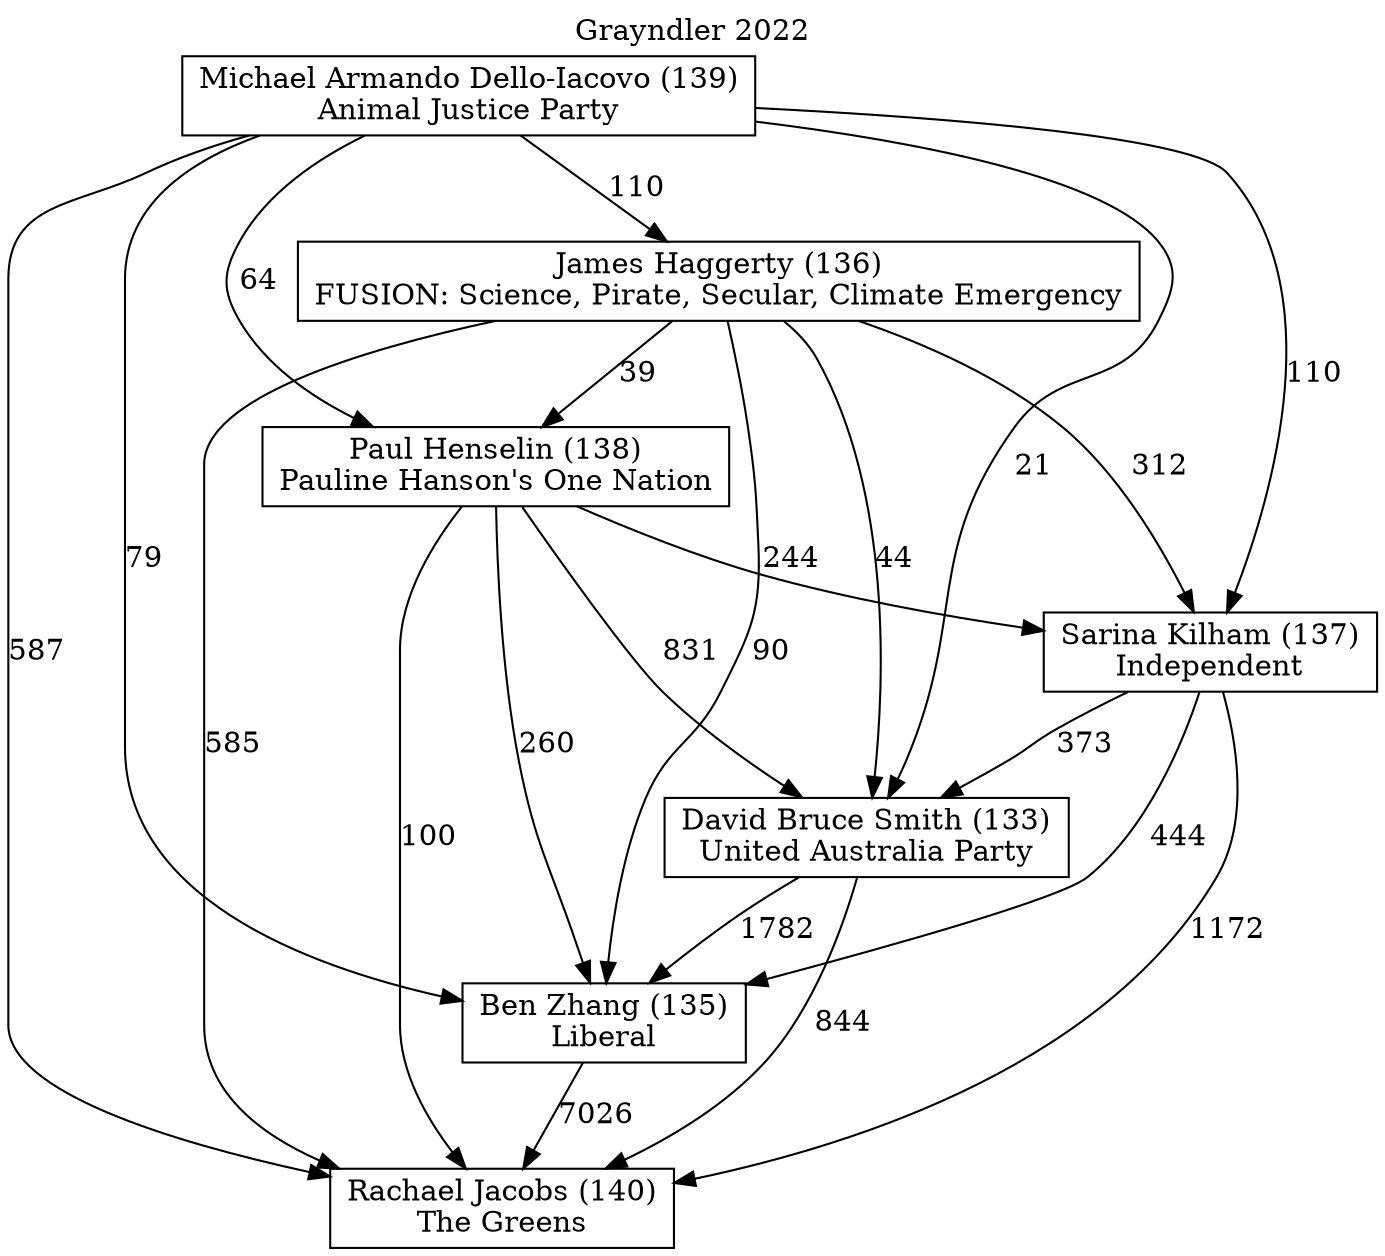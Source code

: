 // House preference flow
digraph "Rachael Jacobs (140)_Grayndler_2022" {
	graph [label="Grayndler 2022" labelloc=t mclimit=10]
	node [shape=box]
	"Rachael Jacobs (140)" [label="Rachael Jacobs (140)
The Greens"]
	"Ben Zhang (135)" [label="Ben Zhang (135)
Liberal"]
	"David Bruce Smith (133)" [label="David Bruce Smith (133)
United Australia Party"]
	"Sarina Kilham (137)" [label="Sarina Kilham (137)
Independent"]
	"Paul Henselin (138)" [label="Paul Henselin (138)
Pauline Hanson's One Nation"]
	"James Haggerty (136)" [label="James Haggerty (136)
FUSION: Science, Pirate, Secular, Climate Emergency"]
	"Michael Armando Dello-Iacovo (139)" [label="Michael Armando Dello-Iacovo (139)
Animal Justice Party"]
	"Rachael Jacobs (140)" [label="Rachael Jacobs (140)
The Greens"]
	"David Bruce Smith (133)" [label="David Bruce Smith (133)
United Australia Party"]
	"Sarina Kilham (137)" [label="Sarina Kilham (137)
Independent"]
	"Paul Henselin (138)" [label="Paul Henselin (138)
Pauline Hanson's One Nation"]
	"James Haggerty (136)" [label="James Haggerty (136)
FUSION: Science, Pirate, Secular, Climate Emergency"]
	"Michael Armando Dello-Iacovo (139)" [label="Michael Armando Dello-Iacovo (139)
Animal Justice Party"]
	"Rachael Jacobs (140)" [label="Rachael Jacobs (140)
The Greens"]
	"Sarina Kilham (137)" [label="Sarina Kilham (137)
Independent"]
	"Paul Henselin (138)" [label="Paul Henselin (138)
Pauline Hanson's One Nation"]
	"James Haggerty (136)" [label="James Haggerty (136)
FUSION: Science, Pirate, Secular, Climate Emergency"]
	"Michael Armando Dello-Iacovo (139)" [label="Michael Armando Dello-Iacovo (139)
Animal Justice Party"]
	"Rachael Jacobs (140)" [label="Rachael Jacobs (140)
The Greens"]
	"Paul Henselin (138)" [label="Paul Henselin (138)
Pauline Hanson's One Nation"]
	"James Haggerty (136)" [label="James Haggerty (136)
FUSION: Science, Pirate, Secular, Climate Emergency"]
	"Michael Armando Dello-Iacovo (139)" [label="Michael Armando Dello-Iacovo (139)
Animal Justice Party"]
	"Rachael Jacobs (140)" [label="Rachael Jacobs (140)
The Greens"]
	"James Haggerty (136)" [label="James Haggerty (136)
FUSION: Science, Pirate, Secular, Climate Emergency"]
	"Michael Armando Dello-Iacovo (139)" [label="Michael Armando Dello-Iacovo (139)
Animal Justice Party"]
	"Rachael Jacobs (140)" [label="Rachael Jacobs (140)
The Greens"]
	"Michael Armando Dello-Iacovo (139)" [label="Michael Armando Dello-Iacovo (139)
Animal Justice Party"]
	"Michael Armando Dello-Iacovo (139)" [label="Michael Armando Dello-Iacovo (139)
Animal Justice Party"]
	"James Haggerty (136)" [label="James Haggerty (136)
FUSION: Science, Pirate, Secular, Climate Emergency"]
	"Michael Armando Dello-Iacovo (139)" [label="Michael Armando Dello-Iacovo (139)
Animal Justice Party"]
	"Michael Armando Dello-Iacovo (139)" [label="Michael Armando Dello-Iacovo (139)
Animal Justice Party"]
	"Paul Henselin (138)" [label="Paul Henselin (138)
Pauline Hanson's One Nation"]
	"James Haggerty (136)" [label="James Haggerty (136)
FUSION: Science, Pirate, Secular, Climate Emergency"]
	"Michael Armando Dello-Iacovo (139)" [label="Michael Armando Dello-Iacovo (139)
Animal Justice Party"]
	"Paul Henselin (138)" [label="Paul Henselin (138)
Pauline Hanson's One Nation"]
	"Michael Armando Dello-Iacovo (139)" [label="Michael Armando Dello-Iacovo (139)
Animal Justice Party"]
	"Michael Armando Dello-Iacovo (139)" [label="Michael Armando Dello-Iacovo (139)
Animal Justice Party"]
	"James Haggerty (136)" [label="James Haggerty (136)
FUSION: Science, Pirate, Secular, Climate Emergency"]
	"Michael Armando Dello-Iacovo (139)" [label="Michael Armando Dello-Iacovo (139)
Animal Justice Party"]
	"Michael Armando Dello-Iacovo (139)" [label="Michael Armando Dello-Iacovo (139)
Animal Justice Party"]
	"Sarina Kilham (137)" [label="Sarina Kilham (137)
Independent"]
	"Paul Henselin (138)" [label="Paul Henselin (138)
Pauline Hanson's One Nation"]
	"James Haggerty (136)" [label="James Haggerty (136)
FUSION: Science, Pirate, Secular, Climate Emergency"]
	"Michael Armando Dello-Iacovo (139)" [label="Michael Armando Dello-Iacovo (139)
Animal Justice Party"]
	"Sarina Kilham (137)" [label="Sarina Kilham (137)
Independent"]
	"James Haggerty (136)" [label="James Haggerty (136)
FUSION: Science, Pirate, Secular, Climate Emergency"]
	"Michael Armando Dello-Iacovo (139)" [label="Michael Armando Dello-Iacovo (139)
Animal Justice Party"]
	"Sarina Kilham (137)" [label="Sarina Kilham (137)
Independent"]
	"Michael Armando Dello-Iacovo (139)" [label="Michael Armando Dello-Iacovo (139)
Animal Justice Party"]
	"Michael Armando Dello-Iacovo (139)" [label="Michael Armando Dello-Iacovo (139)
Animal Justice Party"]
	"James Haggerty (136)" [label="James Haggerty (136)
FUSION: Science, Pirate, Secular, Climate Emergency"]
	"Michael Armando Dello-Iacovo (139)" [label="Michael Armando Dello-Iacovo (139)
Animal Justice Party"]
	"Michael Armando Dello-Iacovo (139)" [label="Michael Armando Dello-Iacovo (139)
Animal Justice Party"]
	"Paul Henselin (138)" [label="Paul Henselin (138)
Pauline Hanson's One Nation"]
	"James Haggerty (136)" [label="James Haggerty (136)
FUSION: Science, Pirate, Secular, Climate Emergency"]
	"Michael Armando Dello-Iacovo (139)" [label="Michael Armando Dello-Iacovo (139)
Animal Justice Party"]
	"Paul Henselin (138)" [label="Paul Henselin (138)
Pauline Hanson's One Nation"]
	"Michael Armando Dello-Iacovo (139)" [label="Michael Armando Dello-Iacovo (139)
Animal Justice Party"]
	"Michael Armando Dello-Iacovo (139)" [label="Michael Armando Dello-Iacovo (139)
Animal Justice Party"]
	"James Haggerty (136)" [label="James Haggerty (136)
FUSION: Science, Pirate, Secular, Climate Emergency"]
	"Michael Armando Dello-Iacovo (139)" [label="Michael Armando Dello-Iacovo (139)
Animal Justice Party"]
	"Michael Armando Dello-Iacovo (139)" [label="Michael Armando Dello-Iacovo (139)
Animal Justice Party"]
	"David Bruce Smith (133)" [label="David Bruce Smith (133)
United Australia Party"]
	"Sarina Kilham (137)" [label="Sarina Kilham (137)
Independent"]
	"Paul Henselin (138)" [label="Paul Henselin (138)
Pauline Hanson's One Nation"]
	"James Haggerty (136)" [label="James Haggerty (136)
FUSION: Science, Pirate, Secular, Climate Emergency"]
	"Michael Armando Dello-Iacovo (139)" [label="Michael Armando Dello-Iacovo (139)
Animal Justice Party"]
	"David Bruce Smith (133)" [label="David Bruce Smith (133)
United Australia Party"]
	"Paul Henselin (138)" [label="Paul Henselin (138)
Pauline Hanson's One Nation"]
	"James Haggerty (136)" [label="James Haggerty (136)
FUSION: Science, Pirate, Secular, Climate Emergency"]
	"Michael Armando Dello-Iacovo (139)" [label="Michael Armando Dello-Iacovo (139)
Animal Justice Party"]
	"David Bruce Smith (133)" [label="David Bruce Smith (133)
United Australia Party"]
	"James Haggerty (136)" [label="James Haggerty (136)
FUSION: Science, Pirate, Secular, Climate Emergency"]
	"Michael Armando Dello-Iacovo (139)" [label="Michael Armando Dello-Iacovo (139)
Animal Justice Party"]
	"David Bruce Smith (133)" [label="David Bruce Smith (133)
United Australia Party"]
	"Michael Armando Dello-Iacovo (139)" [label="Michael Armando Dello-Iacovo (139)
Animal Justice Party"]
	"Michael Armando Dello-Iacovo (139)" [label="Michael Armando Dello-Iacovo (139)
Animal Justice Party"]
	"James Haggerty (136)" [label="James Haggerty (136)
FUSION: Science, Pirate, Secular, Climate Emergency"]
	"Michael Armando Dello-Iacovo (139)" [label="Michael Armando Dello-Iacovo (139)
Animal Justice Party"]
	"Michael Armando Dello-Iacovo (139)" [label="Michael Armando Dello-Iacovo (139)
Animal Justice Party"]
	"Paul Henselin (138)" [label="Paul Henselin (138)
Pauline Hanson's One Nation"]
	"James Haggerty (136)" [label="James Haggerty (136)
FUSION: Science, Pirate, Secular, Climate Emergency"]
	"Michael Armando Dello-Iacovo (139)" [label="Michael Armando Dello-Iacovo (139)
Animal Justice Party"]
	"Paul Henselin (138)" [label="Paul Henselin (138)
Pauline Hanson's One Nation"]
	"Michael Armando Dello-Iacovo (139)" [label="Michael Armando Dello-Iacovo (139)
Animal Justice Party"]
	"Michael Armando Dello-Iacovo (139)" [label="Michael Armando Dello-Iacovo (139)
Animal Justice Party"]
	"James Haggerty (136)" [label="James Haggerty (136)
FUSION: Science, Pirate, Secular, Climate Emergency"]
	"Michael Armando Dello-Iacovo (139)" [label="Michael Armando Dello-Iacovo (139)
Animal Justice Party"]
	"Michael Armando Dello-Iacovo (139)" [label="Michael Armando Dello-Iacovo (139)
Animal Justice Party"]
	"Sarina Kilham (137)" [label="Sarina Kilham (137)
Independent"]
	"Paul Henselin (138)" [label="Paul Henselin (138)
Pauline Hanson's One Nation"]
	"James Haggerty (136)" [label="James Haggerty (136)
FUSION: Science, Pirate, Secular, Climate Emergency"]
	"Michael Armando Dello-Iacovo (139)" [label="Michael Armando Dello-Iacovo (139)
Animal Justice Party"]
	"Sarina Kilham (137)" [label="Sarina Kilham (137)
Independent"]
	"James Haggerty (136)" [label="James Haggerty (136)
FUSION: Science, Pirate, Secular, Climate Emergency"]
	"Michael Armando Dello-Iacovo (139)" [label="Michael Armando Dello-Iacovo (139)
Animal Justice Party"]
	"Sarina Kilham (137)" [label="Sarina Kilham (137)
Independent"]
	"Michael Armando Dello-Iacovo (139)" [label="Michael Armando Dello-Iacovo (139)
Animal Justice Party"]
	"Michael Armando Dello-Iacovo (139)" [label="Michael Armando Dello-Iacovo (139)
Animal Justice Party"]
	"James Haggerty (136)" [label="James Haggerty (136)
FUSION: Science, Pirate, Secular, Climate Emergency"]
	"Michael Armando Dello-Iacovo (139)" [label="Michael Armando Dello-Iacovo (139)
Animal Justice Party"]
	"Michael Armando Dello-Iacovo (139)" [label="Michael Armando Dello-Iacovo (139)
Animal Justice Party"]
	"Paul Henselin (138)" [label="Paul Henselin (138)
Pauline Hanson's One Nation"]
	"James Haggerty (136)" [label="James Haggerty (136)
FUSION: Science, Pirate, Secular, Climate Emergency"]
	"Michael Armando Dello-Iacovo (139)" [label="Michael Armando Dello-Iacovo (139)
Animal Justice Party"]
	"Paul Henselin (138)" [label="Paul Henselin (138)
Pauline Hanson's One Nation"]
	"Michael Armando Dello-Iacovo (139)" [label="Michael Armando Dello-Iacovo (139)
Animal Justice Party"]
	"Michael Armando Dello-Iacovo (139)" [label="Michael Armando Dello-Iacovo (139)
Animal Justice Party"]
	"James Haggerty (136)" [label="James Haggerty (136)
FUSION: Science, Pirate, Secular, Climate Emergency"]
	"Michael Armando Dello-Iacovo (139)" [label="Michael Armando Dello-Iacovo (139)
Animal Justice Party"]
	"Michael Armando Dello-Iacovo (139)" [label="Michael Armando Dello-Iacovo (139)
Animal Justice Party"]
	"Ben Zhang (135)" [label="Ben Zhang (135)
Liberal"]
	"David Bruce Smith (133)" [label="David Bruce Smith (133)
United Australia Party"]
	"Sarina Kilham (137)" [label="Sarina Kilham (137)
Independent"]
	"Paul Henselin (138)" [label="Paul Henselin (138)
Pauline Hanson's One Nation"]
	"James Haggerty (136)" [label="James Haggerty (136)
FUSION: Science, Pirate, Secular, Climate Emergency"]
	"Michael Armando Dello-Iacovo (139)" [label="Michael Armando Dello-Iacovo (139)
Animal Justice Party"]
	"Ben Zhang (135)" [label="Ben Zhang (135)
Liberal"]
	"Sarina Kilham (137)" [label="Sarina Kilham (137)
Independent"]
	"Paul Henselin (138)" [label="Paul Henselin (138)
Pauline Hanson's One Nation"]
	"James Haggerty (136)" [label="James Haggerty (136)
FUSION: Science, Pirate, Secular, Climate Emergency"]
	"Michael Armando Dello-Iacovo (139)" [label="Michael Armando Dello-Iacovo (139)
Animal Justice Party"]
	"Ben Zhang (135)" [label="Ben Zhang (135)
Liberal"]
	"Paul Henselin (138)" [label="Paul Henselin (138)
Pauline Hanson's One Nation"]
	"James Haggerty (136)" [label="James Haggerty (136)
FUSION: Science, Pirate, Secular, Climate Emergency"]
	"Michael Armando Dello-Iacovo (139)" [label="Michael Armando Dello-Iacovo (139)
Animal Justice Party"]
	"Ben Zhang (135)" [label="Ben Zhang (135)
Liberal"]
	"James Haggerty (136)" [label="James Haggerty (136)
FUSION: Science, Pirate, Secular, Climate Emergency"]
	"Michael Armando Dello-Iacovo (139)" [label="Michael Armando Dello-Iacovo (139)
Animal Justice Party"]
	"Ben Zhang (135)" [label="Ben Zhang (135)
Liberal"]
	"Michael Armando Dello-Iacovo (139)" [label="Michael Armando Dello-Iacovo (139)
Animal Justice Party"]
	"Michael Armando Dello-Iacovo (139)" [label="Michael Armando Dello-Iacovo (139)
Animal Justice Party"]
	"James Haggerty (136)" [label="James Haggerty (136)
FUSION: Science, Pirate, Secular, Climate Emergency"]
	"Michael Armando Dello-Iacovo (139)" [label="Michael Armando Dello-Iacovo (139)
Animal Justice Party"]
	"Michael Armando Dello-Iacovo (139)" [label="Michael Armando Dello-Iacovo (139)
Animal Justice Party"]
	"Paul Henselin (138)" [label="Paul Henselin (138)
Pauline Hanson's One Nation"]
	"James Haggerty (136)" [label="James Haggerty (136)
FUSION: Science, Pirate, Secular, Climate Emergency"]
	"Michael Armando Dello-Iacovo (139)" [label="Michael Armando Dello-Iacovo (139)
Animal Justice Party"]
	"Paul Henselin (138)" [label="Paul Henselin (138)
Pauline Hanson's One Nation"]
	"Michael Armando Dello-Iacovo (139)" [label="Michael Armando Dello-Iacovo (139)
Animal Justice Party"]
	"Michael Armando Dello-Iacovo (139)" [label="Michael Armando Dello-Iacovo (139)
Animal Justice Party"]
	"James Haggerty (136)" [label="James Haggerty (136)
FUSION: Science, Pirate, Secular, Climate Emergency"]
	"Michael Armando Dello-Iacovo (139)" [label="Michael Armando Dello-Iacovo (139)
Animal Justice Party"]
	"Michael Armando Dello-Iacovo (139)" [label="Michael Armando Dello-Iacovo (139)
Animal Justice Party"]
	"Sarina Kilham (137)" [label="Sarina Kilham (137)
Independent"]
	"Paul Henselin (138)" [label="Paul Henselin (138)
Pauline Hanson's One Nation"]
	"James Haggerty (136)" [label="James Haggerty (136)
FUSION: Science, Pirate, Secular, Climate Emergency"]
	"Michael Armando Dello-Iacovo (139)" [label="Michael Armando Dello-Iacovo (139)
Animal Justice Party"]
	"Sarina Kilham (137)" [label="Sarina Kilham (137)
Independent"]
	"James Haggerty (136)" [label="James Haggerty (136)
FUSION: Science, Pirate, Secular, Climate Emergency"]
	"Michael Armando Dello-Iacovo (139)" [label="Michael Armando Dello-Iacovo (139)
Animal Justice Party"]
	"Sarina Kilham (137)" [label="Sarina Kilham (137)
Independent"]
	"Michael Armando Dello-Iacovo (139)" [label="Michael Armando Dello-Iacovo (139)
Animal Justice Party"]
	"Michael Armando Dello-Iacovo (139)" [label="Michael Armando Dello-Iacovo (139)
Animal Justice Party"]
	"James Haggerty (136)" [label="James Haggerty (136)
FUSION: Science, Pirate, Secular, Climate Emergency"]
	"Michael Armando Dello-Iacovo (139)" [label="Michael Armando Dello-Iacovo (139)
Animal Justice Party"]
	"Michael Armando Dello-Iacovo (139)" [label="Michael Armando Dello-Iacovo (139)
Animal Justice Party"]
	"Paul Henselin (138)" [label="Paul Henselin (138)
Pauline Hanson's One Nation"]
	"James Haggerty (136)" [label="James Haggerty (136)
FUSION: Science, Pirate, Secular, Climate Emergency"]
	"Michael Armando Dello-Iacovo (139)" [label="Michael Armando Dello-Iacovo (139)
Animal Justice Party"]
	"Paul Henselin (138)" [label="Paul Henselin (138)
Pauline Hanson's One Nation"]
	"Michael Armando Dello-Iacovo (139)" [label="Michael Armando Dello-Iacovo (139)
Animal Justice Party"]
	"Michael Armando Dello-Iacovo (139)" [label="Michael Armando Dello-Iacovo (139)
Animal Justice Party"]
	"James Haggerty (136)" [label="James Haggerty (136)
FUSION: Science, Pirate, Secular, Climate Emergency"]
	"Michael Armando Dello-Iacovo (139)" [label="Michael Armando Dello-Iacovo (139)
Animal Justice Party"]
	"Michael Armando Dello-Iacovo (139)" [label="Michael Armando Dello-Iacovo (139)
Animal Justice Party"]
	"David Bruce Smith (133)" [label="David Bruce Smith (133)
United Australia Party"]
	"Sarina Kilham (137)" [label="Sarina Kilham (137)
Independent"]
	"Paul Henselin (138)" [label="Paul Henselin (138)
Pauline Hanson's One Nation"]
	"James Haggerty (136)" [label="James Haggerty (136)
FUSION: Science, Pirate, Secular, Climate Emergency"]
	"Michael Armando Dello-Iacovo (139)" [label="Michael Armando Dello-Iacovo (139)
Animal Justice Party"]
	"David Bruce Smith (133)" [label="David Bruce Smith (133)
United Australia Party"]
	"Paul Henselin (138)" [label="Paul Henselin (138)
Pauline Hanson's One Nation"]
	"James Haggerty (136)" [label="James Haggerty (136)
FUSION: Science, Pirate, Secular, Climate Emergency"]
	"Michael Armando Dello-Iacovo (139)" [label="Michael Armando Dello-Iacovo (139)
Animal Justice Party"]
	"David Bruce Smith (133)" [label="David Bruce Smith (133)
United Australia Party"]
	"James Haggerty (136)" [label="James Haggerty (136)
FUSION: Science, Pirate, Secular, Climate Emergency"]
	"Michael Armando Dello-Iacovo (139)" [label="Michael Armando Dello-Iacovo (139)
Animal Justice Party"]
	"David Bruce Smith (133)" [label="David Bruce Smith (133)
United Australia Party"]
	"Michael Armando Dello-Iacovo (139)" [label="Michael Armando Dello-Iacovo (139)
Animal Justice Party"]
	"Michael Armando Dello-Iacovo (139)" [label="Michael Armando Dello-Iacovo (139)
Animal Justice Party"]
	"James Haggerty (136)" [label="James Haggerty (136)
FUSION: Science, Pirate, Secular, Climate Emergency"]
	"Michael Armando Dello-Iacovo (139)" [label="Michael Armando Dello-Iacovo (139)
Animal Justice Party"]
	"Michael Armando Dello-Iacovo (139)" [label="Michael Armando Dello-Iacovo (139)
Animal Justice Party"]
	"Paul Henselin (138)" [label="Paul Henselin (138)
Pauline Hanson's One Nation"]
	"James Haggerty (136)" [label="James Haggerty (136)
FUSION: Science, Pirate, Secular, Climate Emergency"]
	"Michael Armando Dello-Iacovo (139)" [label="Michael Armando Dello-Iacovo (139)
Animal Justice Party"]
	"Paul Henselin (138)" [label="Paul Henselin (138)
Pauline Hanson's One Nation"]
	"Michael Armando Dello-Iacovo (139)" [label="Michael Armando Dello-Iacovo (139)
Animal Justice Party"]
	"Michael Armando Dello-Iacovo (139)" [label="Michael Armando Dello-Iacovo (139)
Animal Justice Party"]
	"James Haggerty (136)" [label="James Haggerty (136)
FUSION: Science, Pirate, Secular, Climate Emergency"]
	"Michael Armando Dello-Iacovo (139)" [label="Michael Armando Dello-Iacovo (139)
Animal Justice Party"]
	"Michael Armando Dello-Iacovo (139)" [label="Michael Armando Dello-Iacovo (139)
Animal Justice Party"]
	"Sarina Kilham (137)" [label="Sarina Kilham (137)
Independent"]
	"Paul Henselin (138)" [label="Paul Henselin (138)
Pauline Hanson's One Nation"]
	"James Haggerty (136)" [label="James Haggerty (136)
FUSION: Science, Pirate, Secular, Climate Emergency"]
	"Michael Armando Dello-Iacovo (139)" [label="Michael Armando Dello-Iacovo (139)
Animal Justice Party"]
	"Sarina Kilham (137)" [label="Sarina Kilham (137)
Independent"]
	"James Haggerty (136)" [label="James Haggerty (136)
FUSION: Science, Pirate, Secular, Climate Emergency"]
	"Michael Armando Dello-Iacovo (139)" [label="Michael Armando Dello-Iacovo (139)
Animal Justice Party"]
	"Sarina Kilham (137)" [label="Sarina Kilham (137)
Independent"]
	"Michael Armando Dello-Iacovo (139)" [label="Michael Armando Dello-Iacovo (139)
Animal Justice Party"]
	"Michael Armando Dello-Iacovo (139)" [label="Michael Armando Dello-Iacovo (139)
Animal Justice Party"]
	"James Haggerty (136)" [label="James Haggerty (136)
FUSION: Science, Pirate, Secular, Climate Emergency"]
	"Michael Armando Dello-Iacovo (139)" [label="Michael Armando Dello-Iacovo (139)
Animal Justice Party"]
	"Michael Armando Dello-Iacovo (139)" [label="Michael Armando Dello-Iacovo (139)
Animal Justice Party"]
	"Paul Henselin (138)" [label="Paul Henselin (138)
Pauline Hanson's One Nation"]
	"James Haggerty (136)" [label="James Haggerty (136)
FUSION: Science, Pirate, Secular, Climate Emergency"]
	"Michael Armando Dello-Iacovo (139)" [label="Michael Armando Dello-Iacovo (139)
Animal Justice Party"]
	"Paul Henselin (138)" [label="Paul Henselin (138)
Pauline Hanson's One Nation"]
	"Michael Armando Dello-Iacovo (139)" [label="Michael Armando Dello-Iacovo (139)
Animal Justice Party"]
	"Michael Armando Dello-Iacovo (139)" [label="Michael Armando Dello-Iacovo (139)
Animal Justice Party"]
	"James Haggerty (136)" [label="James Haggerty (136)
FUSION: Science, Pirate, Secular, Climate Emergency"]
	"Michael Armando Dello-Iacovo (139)" [label="Michael Armando Dello-Iacovo (139)
Animal Justice Party"]
	"Michael Armando Dello-Iacovo (139)" [label="Michael Armando Dello-Iacovo (139)
Animal Justice Party"]
	"Ben Zhang (135)" -> "Rachael Jacobs (140)" [label=7026]
	"David Bruce Smith (133)" -> "Ben Zhang (135)" [label=1782]
	"Sarina Kilham (137)" -> "David Bruce Smith (133)" [label=373]
	"Paul Henselin (138)" -> "Sarina Kilham (137)" [label=244]
	"James Haggerty (136)" -> "Paul Henselin (138)" [label=39]
	"Michael Armando Dello-Iacovo (139)" -> "James Haggerty (136)" [label=110]
	"David Bruce Smith (133)" -> "Rachael Jacobs (140)" [label=844]
	"Sarina Kilham (137)" -> "Rachael Jacobs (140)" [label=1172]
	"Paul Henselin (138)" -> "Rachael Jacobs (140)" [label=100]
	"James Haggerty (136)" -> "Rachael Jacobs (140)" [label=585]
	"Michael Armando Dello-Iacovo (139)" -> "Rachael Jacobs (140)" [label=587]
	"Michael Armando Dello-Iacovo (139)" -> "Paul Henselin (138)" [label=64]
	"James Haggerty (136)" -> "Sarina Kilham (137)" [label=312]
	"Michael Armando Dello-Iacovo (139)" -> "Sarina Kilham (137)" [label=110]
	"Paul Henselin (138)" -> "David Bruce Smith (133)" [label=831]
	"James Haggerty (136)" -> "David Bruce Smith (133)" [label=44]
	"Michael Armando Dello-Iacovo (139)" -> "David Bruce Smith (133)" [label=21]
	"Sarina Kilham (137)" -> "Ben Zhang (135)" [label=444]
	"Paul Henselin (138)" -> "Ben Zhang (135)" [label=260]
	"James Haggerty (136)" -> "Ben Zhang (135)" [label=90]
	"Michael Armando Dello-Iacovo (139)" -> "Ben Zhang (135)" [label=79]
}

